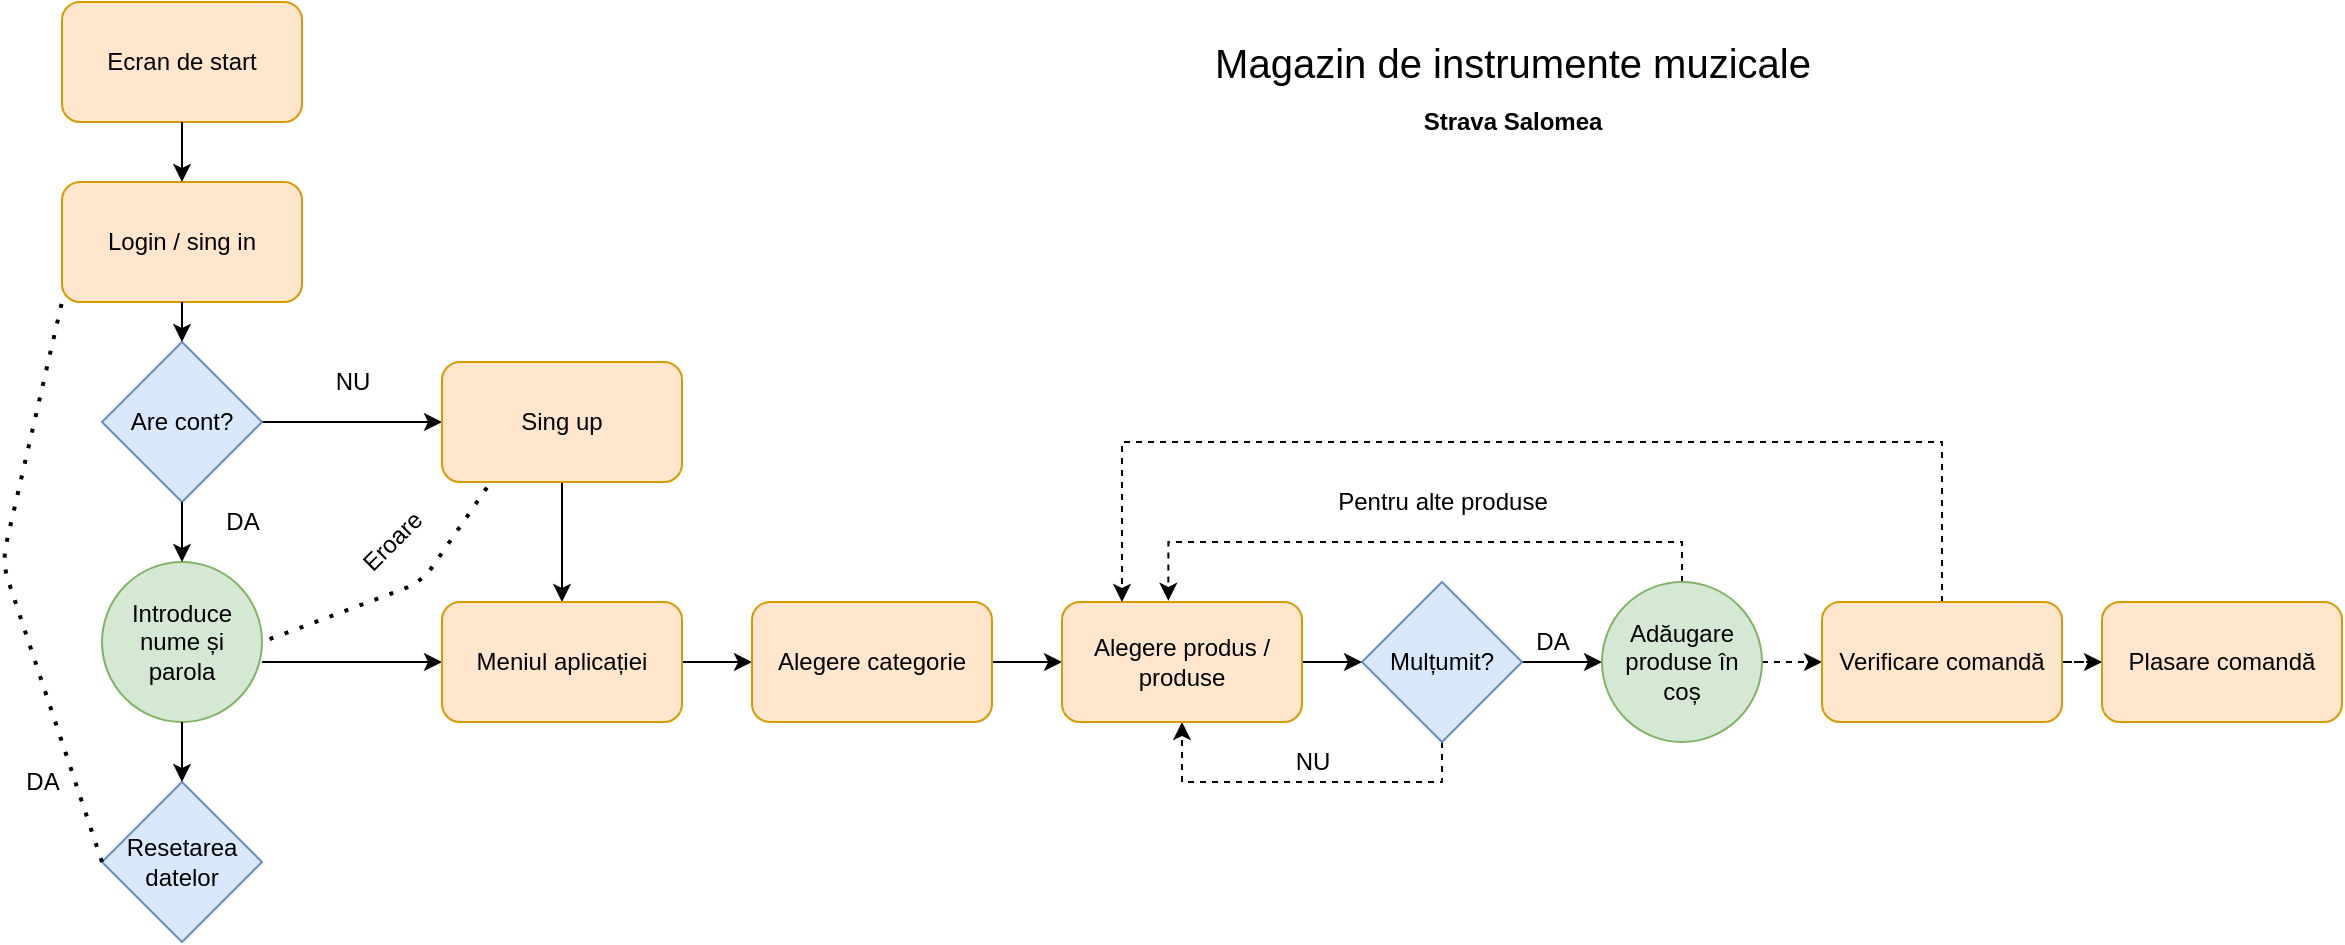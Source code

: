<mxfile version="14.6.5" type="github"><diagram id="FsUVcH17K1uHMFzj5EL3" name="Page-1"><mxGraphModel dx="1250" dy="556" grid="1" gridSize="10" guides="1" tooltips="1" connect="1" arrows="1" fold="1" page="1" pageScale="1" pageWidth="1169" pageHeight="827" math="0" shadow="0"><root><mxCell id="0"/><mxCell id="1" parent="0"/><mxCell id="xPT4f4QI2MQGlg6JqXjM-1" value="Ecran de start" style="rounded=1;whiteSpace=wrap;html=1;fillColor=#ffe6cc;strokeColor=#d79b00;" parent="1" vertex="1"><mxGeometry x="40" y="30" width="120" height="60" as="geometry"/></mxCell><mxCell id="xPT4f4QI2MQGlg6JqXjM-2" value="Login / sing in" style="rounded=1;whiteSpace=wrap;html=1;fillColor=#ffe6cc;strokeColor=#d79b00;" parent="1" vertex="1"><mxGeometry x="40" y="120" width="120" height="60" as="geometry"/></mxCell><mxCell id="20noV10a8oUQxgq_4RpK-6" style="edgeStyle=orthogonalEdgeStyle;rounded=0;orthogonalLoop=1;jettySize=auto;html=1;exitX=1;exitY=0.5;exitDx=0;exitDy=0;entryX=0;entryY=0.5;entryDx=0;entryDy=0;" edge="1" parent="1" source="xPT4f4QI2MQGlg6JqXjM-3" target="xPT4f4QI2MQGlg6JqXjM-17"><mxGeometry relative="1" as="geometry"/></mxCell><mxCell id="xPT4f4QI2MQGlg6JqXjM-3" value="Are cont?" style="rhombus;whiteSpace=wrap;html=1;fillColor=#dae8fc;strokeColor=#6c8ebf;" parent="1" vertex="1"><mxGeometry x="60" y="200" width="80" height="80" as="geometry"/></mxCell><mxCell id="xPT4f4QI2MQGlg6JqXjM-7" value="Introduce nume și parola" style="ellipse;whiteSpace=wrap;html=1;aspect=fixed;fillColor=#d5e8d4;strokeColor=#82b366;" parent="1" vertex="1"><mxGeometry x="60" y="310" width="80" height="80" as="geometry"/></mxCell><mxCell id="xPT4f4QI2MQGlg6JqXjM-11" value="Resetarea datelor" style="rhombus;whiteSpace=wrap;html=1;fillColor=#dae8fc;strokeColor=#6c8ebf;" parent="1" vertex="1"><mxGeometry x="60" y="420" width="80" height="80" as="geometry"/></mxCell><mxCell id="xPT4f4QI2MQGlg6JqXjM-12" value="" style="endArrow=none;dashed=1;html=1;dashPattern=1 3;strokeWidth=2;exitX=0;exitY=0.5;exitDx=0;exitDy=0;entryX=0;entryY=1;entryDx=0;entryDy=0;" parent="1" source="xPT4f4QI2MQGlg6JqXjM-11" target="xPT4f4QI2MQGlg6JqXjM-2" edge="1"><mxGeometry width="50" height="50" relative="1" as="geometry"><mxPoint x="10" y="450" as="sourcePoint"/><mxPoint x="40" y="155" as="targetPoint"/><Array as="points"><mxPoint x="10" y="310"/></Array></mxGeometry></mxCell><mxCell id="xPT4f4QI2MQGlg6JqXjM-14" value="DA" style="text;html=1;align=center;verticalAlign=middle;resizable=0;points=[];autosize=1;strokeColor=none;" parent="1" vertex="1"><mxGeometry x="115" y="280" width="30" height="20" as="geometry"/></mxCell><mxCell id="xPT4f4QI2MQGlg6JqXjM-15" value="NU" style="text;html=1;align=center;verticalAlign=middle;resizable=0;points=[];autosize=1;strokeColor=none;" parent="1" vertex="1"><mxGeometry x="170" y="210" width="30" height="20" as="geometry"/></mxCell><mxCell id="xPT4f4QI2MQGlg6JqXjM-16" value="DA" style="text;html=1;align=center;verticalAlign=middle;resizable=0;points=[];autosize=1;strokeColor=none;" parent="1" vertex="1"><mxGeometry x="15" y="410" width="30" height="20" as="geometry"/></mxCell><mxCell id="20noV10a8oUQxgq_4RpK-7" style="edgeStyle=orthogonalEdgeStyle;rounded=0;orthogonalLoop=1;jettySize=auto;html=1;exitX=0.5;exitY=1;exitDx=0;exitDy=0;entryX=0.5;entryY=0;entryDx=0;entryDy=0;" edge="1" parent="1" source="xPT4f4QI2MQGlg6JqXjM-17" target="20noV10a8oUQxgq_4RpK-1"><mxGeometry relative="1" as="geometry"/></mxCell><mxCell id="xPT4f4QI2MQGlg6JqXjM-17" value="&lt;span&gt;Sing up&lt;/span&gt;" style="rounded=1;whiteSpace=wrap;html=1;fillColor=#ffe6cc;strokeColor=#d79b00;" parent="1" vertex="1"><mxGeometry x="230" y="210" width="120" height="60" as="geometry"/></mxCell><mxCell id="xPT4f4QI2MQGlg6JqXjM-22" value="" style="endArrow=classic;html=1;entryX=0;entryY=0.5;entryDx=0;entryDy=0;" parent="1" target="20noV10a8oUQxgq_4RpK-1" edge="1"><mxGeometry width="50" height="50" relative="1" as="geometry"><mxPoint x="140" y="360" as="sourcePoint"/><mxPoint x="240" y="320" as="targetPoint"/><Array as="points"/></mxGeometry></mxCell><mxCell id="xPT4f4QI2MQGlg6JqXjM-23" value="" style="endArrow=classic;html=1;exitX=0.5;exitY=1;exitDx=0;exitDy=0;" parent="1" source="xPT4f4QI2MQGlg6JqXjM-1" target="xPT4f4QI2MQGlg6JqXjM-2" edge="1"><mxGeometry width="50" height="50" relative="1" as="geometry"><mxPoint x="300" y="260" as="sourcePoint"/><mxPoint x="320" y="300" as="targetPoint"/></mxGeometry></mxCell><mxCell id="xPT4f4QI2MQGlg6JqXjM-24" value="" style="endArrow=classic;html=1;exitX=0.5;exitY=1;exitDx=0;exitDy=0;entryX=0.5;entryY=0;entryDx=0;entryDy=0;" parent="1" source="xPT4f4QI2MQGlg6JqXjM-2" target="xPT4f4QI2MQGlg6JqXjM-3" edge="1"><mxGeometry width="50" height="50" relative="1" as="geometry"><mxPoint x="110" y="100" as="sourcePoint"/><mxPoint x="110" y="120" as="targetPoint"/><Array as="points"/></mxGeometry></mxCell><mxCell id="xPT4f4QI2MQGlg6JqXjM-25" value="" style="endArrow=classic;html=1;entryX=0.5;entryY=0;entryDx=0;entryDy=0;" parent="1" target="xPT4f4QI2MQGlg6JqXjM-7" edge="1"><mxGeometry width="50" height="50" relative="1" as="geometry"><mxPoint x="100" y="280" as="sourcePoint"/><mxPoint x="100" y="290" as="targetPoint"/></mxGeometry></mxCell><mxCell id="xPT4f4QI2MQGlg6JqXjM-26" value="" style="endArrow=classic;html=1;exitX=0.5;exitY=1;exitDx=0;exitDy=0;entryX=0.5;entryY=0;entryDx=0;entryDy=0;" parent="1" source="xPT4f4QI2MQGlg6JqXjM-7" target="xPT4f4QI2MQGlg6JqXjM-11" edge="1"><mxGeometry width="50" height="50" relative="1" as="geometry"><mxPoint x="130" y="120" as="sourcePoint"/><mxPoint x="130" y="140" as="targetPoint"/></mxGeometry></mxCell><mxCell id="20noV10a8oUQxgq_4RpK-15" style="edgeStyle=orthogonalEdgeStyle;rounded=0;orthogonalLoop=1;jettySize=auto;html=1;exitX=1;exitY=0.5;exitDx=0;exitDy=0;entryX=0;entryY=0.5;entryDx=0;entryDy=0;" edge="1" parent="1" source="xPT4f4QI2MQGlg6JqXjM-32" target="xPT4f4QI2MQGlg6JqXjM-37"><mxGeometry relative="1" as="geometry"/></mxCell><mxCell id="20noV10a8oUQxgq_4RpK-16" style="edgeStyle=orthogonalEdgeStyle;rounded=0;orthogonalLoop=1;jettySize=auto;html=1;exitX=0.5;exitY=1;exitDx=0;exitDy=0;entryX=0.5;entryY=1;entryDx=0;entryDy=0;dashed=1;" edge="1" parent="1" source="xPT4f4QI2MQGlg6JqXjM-32" target="20noV10a8oUQxgq_4RpK-11"><mxGeometry relative="1" as="geometry"/></mxCell><mxCell id="xPT4f4QI2MQGlg6JqXjM-32" value="Mulțumit?" style="rhombus;whiteSpace=wrap;html=1;fillColor=#dae8fc;strokeColor=#6c8ebf;" parent="1" vertex="1"><mxGeometry x="690" y="320" width="80" height="80" as="geometry"/></mxCell><mxCell id="xPT4f4QI2MQGlg6JqXjM-34" value="DA" style="text;html=1;align=center;verticalAlign=middle;resizable=0;points=[];autosize=1;strokeColor=none;" parent="1" vertex="1"><mxGeometry x="770" y="340" width="30" height="20" as="geometry"/></mxCell><mxCell id="xPT4f4QI2MQGlg6JqXjM-35" value="NU" style="text;html=1;align=center;verticalAlign=middle;resizable=0;points=[];autosize=1;strokeColor=none;" parent="1" vertex="1"><mxGeometry x="650" y="400" width="30" height="20" as="geometry"/></mxCell><mxCell id="20noV10a8oUQxgq_4RpK-20" style="edgeStyle=orthogonalEdgeStyle;rounded=0;orthogonalLoop=1;jettySize=auto;html=1;exitX=0.5;exitY=0;exitDx=0;exitDy=0;entryX=0.443;entryY=-0.01;entryDx=0;entryDy=0;entryPerimeter=0;dashed=1;" edge="1" parent="1" source="xPT4f4QI2MQGlg6JqXjM-37" target="20noV10a8oUQxgq_4RpK-11"><mxGeometry relative="1" as="geometry"/></mxCell><mxCell id="20noV10a8oUQxgq_4RpK-23" style="edgeStyle=orthogonalEdgeStyle;rounded=0;orthogonalLoop=1;jettySize=auto;html=1;exitX=1;exitY=0.5;exitDx=0;exitDy=0;entryX=0;entryY=0.5;entryDx=0;entryDy=0;dashed=1;" edge="1" parent="1" source="xPT4f4QI2MQGlg6JqXjM-37" target="20noV10a8oUQxgq_4RpK-21"><mxGeometry relative="1" as="geometry"/></mxCell><mxCell id="xPT4f4QI2MQGlg6JqXjM-37" value="Adăugare produse în coș" style="ellipse;whiteSpace=wrap;html=1;aspect=fixed;fillColor=#d5e8d4;strokeColor=#82b366;" parent="1" vertex="1"><mxGeometry x="810" y="320" width="80" height="80" as="geometry"/></mxCell><mxCell id="20noV10a8oUQxgq_4RpK-12" style="edgeStyle=orthogonalEdgeStyle;rounded=0;orthogonalLoop=1;jettySize=auto;html=1;exitX=1;exitY=0.5;exitDx=0;exitDy=0;entryX=0;entryY=0.5;entryDx=0;entryDy=0;" edge="1" parent="1" source="20noV10a8oUQxgq_4RpK-1" target="20noV10a8oUQxgq_4RpK-10"><mxGeometry relative="1" as="geometry"/></mxCell><mxCell id="20noV10a8oUQxgq_4RpK-1" value="Meniul aplicației" style="rounded=1;whiteSpace=wrap;html=1;fillColor=#ffe6cc;strokeColor=#d79b00;" vertex="1" parent="1"><mxGeometry x="230" y="330" width="120" height="60" as="geometry"/></mxCell><mxCell id="20noV10a8oUQxgq_4RpK-8" value="" style="endArrow=none;dashed=1;html=1;dashPattern=1 3;strokeWidth=2;exitX=0.187;exitY=1.047;exitDx=0;exitDy=0;exitPerimeter=0;" edge="1" parent="1" source="xPT4f4QI2MQGlg6JqXjM-17"><mxGeometry width="50" height="50" relative="1" as="geometry"><mxPoint x="392" y="371.44" as="sourcePoint"/><mxPoint x="140" y="350" as="targetPoint"/><Array as="points"><mxPoint x="220" y="320"/></Array></mxGeometry></mxCell><mxCell id="20noV10a8oUQxgq_4RpK-9" value="Eroare" style="text;html=1;align=center;verticalAlign=middle;resizable=0;points=[];autosize=1;strokeColor=none;rotation=-45;" vertex="1" parent="1"><mxGeometry x="180" y="290" width="50" height="20" as="geometry"/></mxCell><mxCell id="20noV10a8oUQxgq_4RpK-13" style="edgeStyle=orthogonalEdgeStyle;rounded=0;orthogonalLoop=1;jettySize=auto;html=1;exitX=1;exitY=0.5;exitDx=0;exitDy=0;entryX=0;entryY=0.5;entryDx=0;entryDy=0;" edge="1" parent="1" source="20noV10a8oUQxgq_4RpK-10" target="20noV10a8oUQxgq_4RpK-11"><mxGeometry relative="1" as="geometry"/></mxCell><mxCell id="20noV10a8oUQxgq_4RpK-10" value="Alegere categorie" style="rounded=1;whiteSpace=wrap;html=1;fillColor=#ffe6cc;strokeColor=#d79b00;" vertex="1" parent="1"><mxGeometry x="385" y="330" width="120" height="60" as="geometry"/></mxCell><mxCell id="20noV10a8oUQxgq_4RpK-14" style="edgeStyle=orthogonalEdgeStyle;rounded=0;orthogonalLoop=1;jettySize=auto;html=1;exitX=1;exitY=0.5;exitDx=0;exitDy=0;entryX=0;entryY=0.5;entryDx=0;entryDy=0;" edge="1" parent="1" source="20noV10a8oUQxgq_4RpK-11" target="xPT4f4QI2MQGlg6JqXjM-32"><mxGeometry relative="1" as="geometry"/></mxCell><mxCell id="20noV10a8oUQxgq_4RpK-11" value="Alegere produs / produse" style="rounded=1;whiteSpace=wrap;html=1;fillColor=#ffe6cc;strokeColor=#d79b00;" vertex="1" parent="1"><mxGeometry x="540" y="330" width="120" height="60" as="geometry"/></mxCell><mxCell id="20noV10a8oUQxgq_4RpK-18" value="Pentru alte produse" style="text;html=1;align=center;verticalAlign=middle;resizable=0;points=[];autosize=1;strokeColor=none;" vertex="1" parent="1"><mxGeometry x="670" y="270" width="120" height="20" as="geometry"/></mxCell><mxCell id="20noV10a8oUQxgq_4RpK-24" style="edgeStyle=orthogonalEdgeStyle;rounded=0;orthogonalLoop=1;jettySize=auto;html=1;exitX=1;exitY=0.5;exitDx=0;exitDy=0;dashed=1;" edge="1" parent="1" source="20noV10a8oUQxgq_4RpK-21" target="20noV10a8oUQxgq_4RpK-22"><mxGeometry relative="1" as="geometry"/></mxCell><mxCell id="20noV10a8oUQxgq_4RpK-25" style="edgeStyle=orthogonalEdgeStyle;rounded=0;orthogonalLoop=1;jettySize=auto;html=1;exitX=0.5;exitY=0;exitDx=0;exitDy=0;dashed=1;entryX=0.25;entryY=0;entryDx=0;entryDy=0;" edge="1" parent="1" source="20noV10a8oUQxgq_4RpK-21" target="20noV10a8oUQxgq_4RpK-11"><mxGeometry relative="1" as="geometry"><mxPoint x="590" y="330" as="targetPoint"/><Array as="points"><mxPoint x="980" y="250"/><mxPoint x="570" y="250"/></Array></mxGeometry></mxCell><mxCell id="20noV10a8oUQxgq_4RpK-21" value="Verificare comandă" style="rounded=1;whiteSpace=wrap;html=1;fillColor=#ffe6cc;strokeColor=#d79b00;" vertex="1" parent="1"><mxGeometry x="920" y="330" width="120" height="60" as="geometry"/></mxCell><mxCell id="20noV10a8oUQxgq_4RpK-22" value="Plasare comandă" style="rounded=1;whiteSpace=wrap;html=1;fillColor=#ffe6cc;strokeColor=#d79b00;" vertex="1" parent="1"><mxGeometry x="1060" y="330" width="120" height="60" as="geometry"/></mxCell><mxCell id="20noV10a8oUQxgq_4RpK-26" value="&lt;font style=&quot;font-size: 20px&quot;&gt;Magazin de instrumente muzicale&lt;/font&gt;" style="text;html=1;align=center;verticalAlign=middle;resizable=0;points=[];autosize=1;strokeColor=none;" vertex="1" parent="1"><mxGeometry x="610" y="50" width="310" height="20" as="geometry"/></mxCell><mxCell id="20noV10a8oUQxgq_4RpK-27" value="&lt;b&gt;Strava Salomea&lt;/b&gt;" style="text;html=1;align=center;verticalAlign=middle;resizable=0;points=[];autosize=1;strokeColor=none;" vertex="1" parent="1"><mxGeometry x="710" y="80" width="110" height="20" as="geometry"/></mxCell></root></mxGraphModel></diagram></mxfile>